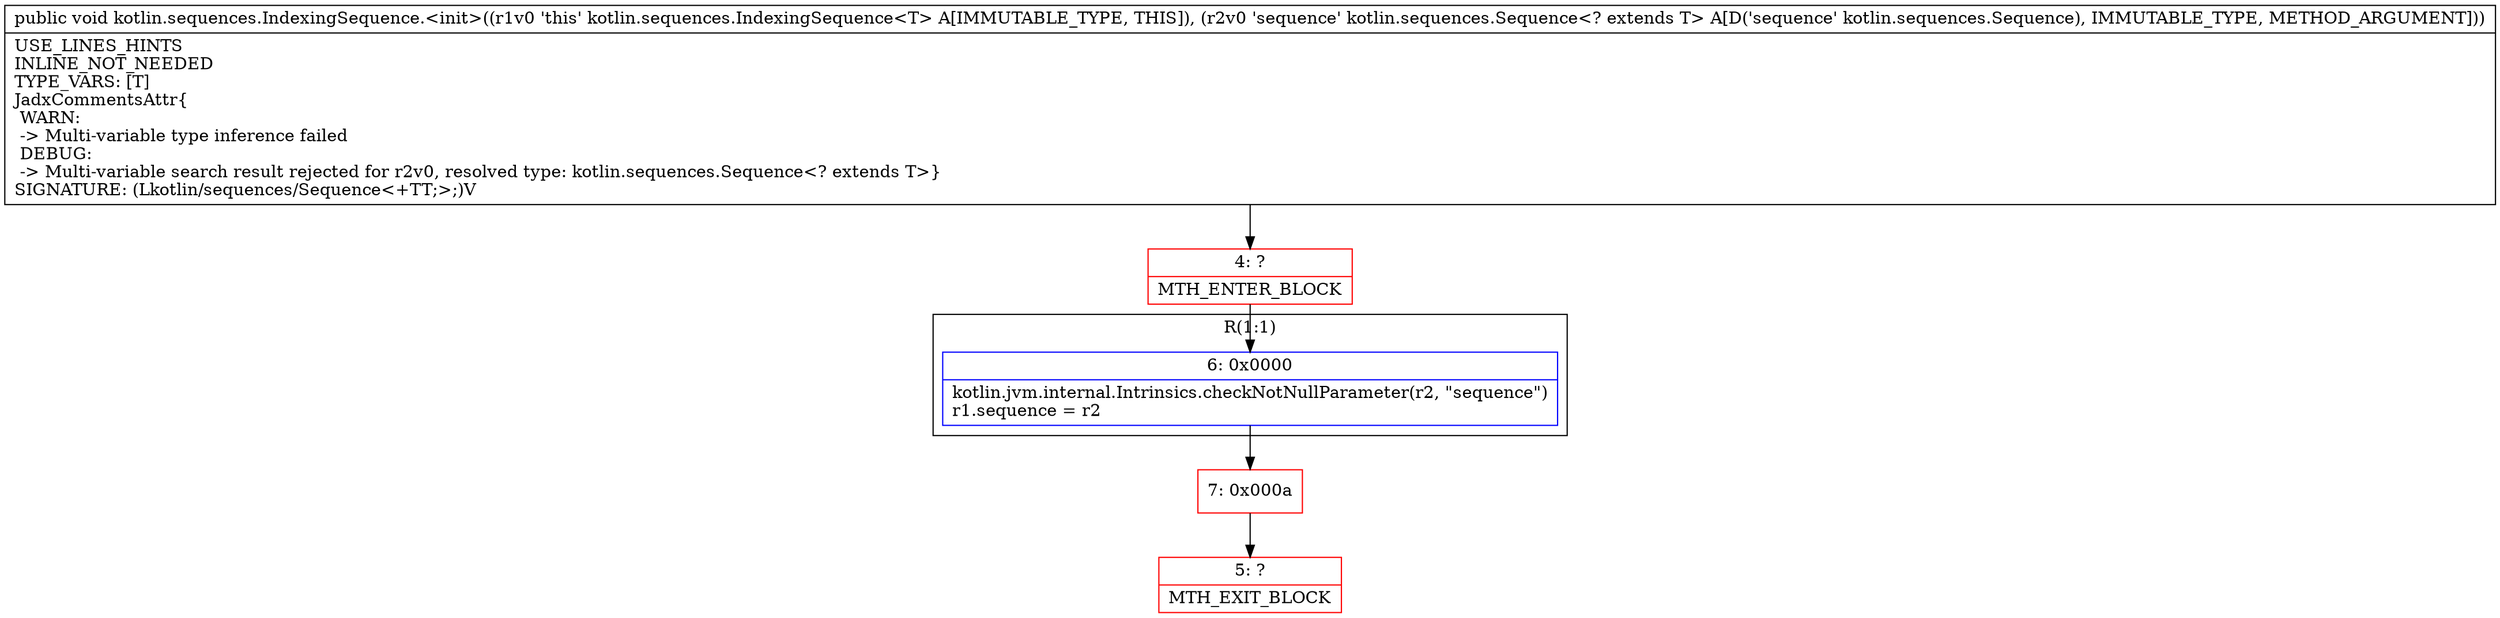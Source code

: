 digraph "CFG forkotlin.sequences.IndexingSequence.\<init\>(Lkotlin\/sequences\/Sequence;)V" {
subgraph cluster_Region_1584140851 {
label = "R(1:1)";
node [shape=record,color=blue];
Node_6 [shape=record,label="{6\:\ 0x0000|kotlin.jvm.internal.Intrinsics.checkNotNullParameter(r2, \"sequence\")\lr1.sequence = r2\l}"];
}
Node_4 [shape=record,color=red,label="{4\:\ ?|MTH_ENTER_BLOCK\l}"];
Node_7 [shape=record,color=red,label="{7\:\ 0x000a}"];
Node_5 [shape=record,color=red,label="{5\:\ ?|MTH_EXIT_BLOCK\l}"];
MethodNode[shape=record,label="{public void kotlin.sequences.IndexingSequence.\<init\>((r1v0 'this' kotlin.sequences.IndexingSequence\<T\> A[IMMUTABLE_TYPE, THIS]), (r2v0 'sequence' kotlin.sequences.Sequence\<? extends T\> A[D('sequence' kotlin.sequences.Sequence), IMMUTABLE_TYPE, METHOD_ARGUMENT]))  | USE_LINES_HINTS\lINLINE_NOT_NEEDED\lTYPE_VARS: [T]\lJadxCommentsAttr\{\l WARN: \l \-\> Multi\-variable type inference failed\l DEBUG: \l \-\> Multi\-variable search result rejected for r2v0, resolved type: kotlin.sequences.Sequence\<? extends T\>\}\lSIGNATURE: (Lkotlin\/sequences\/Sequence\<+TT;\>;)V\l}"];
MethodNode -> Node_4;Node_6 -> Node_7;
Node_4 -> Node_6;
Node_7 -> Node_5;
}

